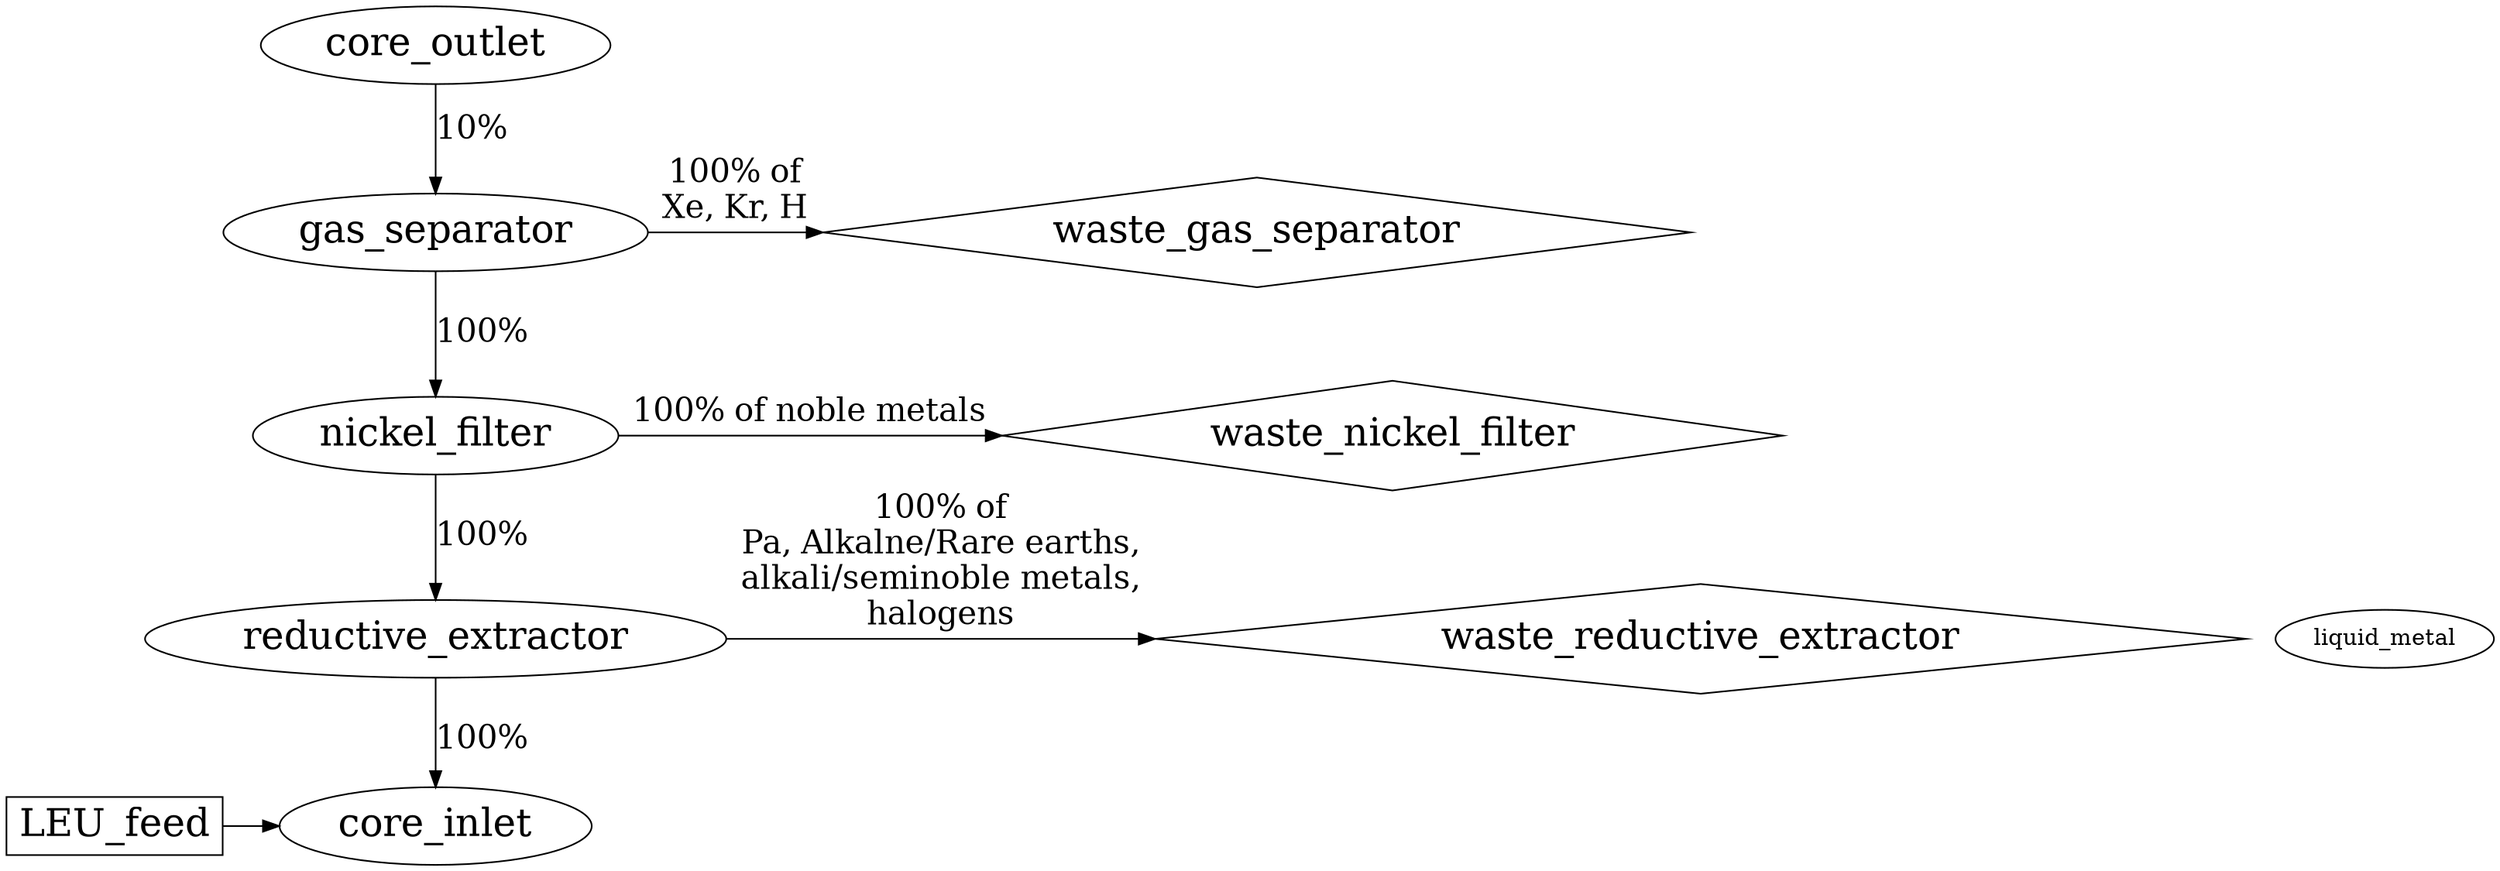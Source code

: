 digraph fuel {  /* The name of directed graph must match name of material

Structure of the reprocessing system described using DOT language:
https://en.wikipedia.org/wiki/DOT_(graph_description_language)
Parameter 'label' and 'fontsize' are needed for nice plotting.
Mass flow rate, extraction efficiency and list of elements for removing must be
specified in the 'input.proccess' file
This DOT file can be also using for reprocessing scheme visualization:
http://www.webgraphviz.com/
*/
# ==============================================================================
  core_outlet -> gas_separator [label="10%", fontsize=20]
  gas_separator -> waste_gas_separator [label="100% of\nXe, Kr, H", fontsize=20]
  gas_separator -> nickel_filter [label="100%", fontsize=20]
  nickel_filter -> waste_nickel_filter [label="100% of noble metals", fontsize=20]
  nickel_filter -> reductive_extractor [label="100%", fontsize=20]
  reductive_extractor -> waste_reductive_extractor [label="100% of\nPa, Alkalne/Rare earths,\nalkali/seminoble metals,\nhalogens", fontsize=20]
  reductive_extractor -> core_inlet [label="100%", fontsize=20]
  LEU_feed -> core_inlet
# ==============================================================================
# Optional parameters to obtain pretty plots
# Section only needed to have 'waste' blocks on level with process
  subgraph separ {
    rank=same
    gas_separator
    waste_gas_separator
  }

  subgraph ni {
    rank=same
    nickel_filter
    waste_nickel_filter
  }

  subgraph re {
    rank=same
    liquid_metal
    reductive_extractor
    waste_reductive_extractor
  }

  subgraph feed {
    rank=same
    LEU_feed
    core_inlet
  }
# Section only needed to change font of the text and specify shapes of blocks
  waste_gas_separator [shape=diamond, fontsize=24]
  waste_nickel_filter [shape=diamond, fontsize=24]
  waste_reductive_extractor [shape=diamond, fontsize=24]
  LEU_feed [shape=box, fontsize=24]

  core_outlet [fontsize=24]
  gas_separator [fontsize=24]
  nickel_filter [fontsize=24]
  reductive_extractor [fontsize=24]
  core_inlet [fontsize=24]
}
